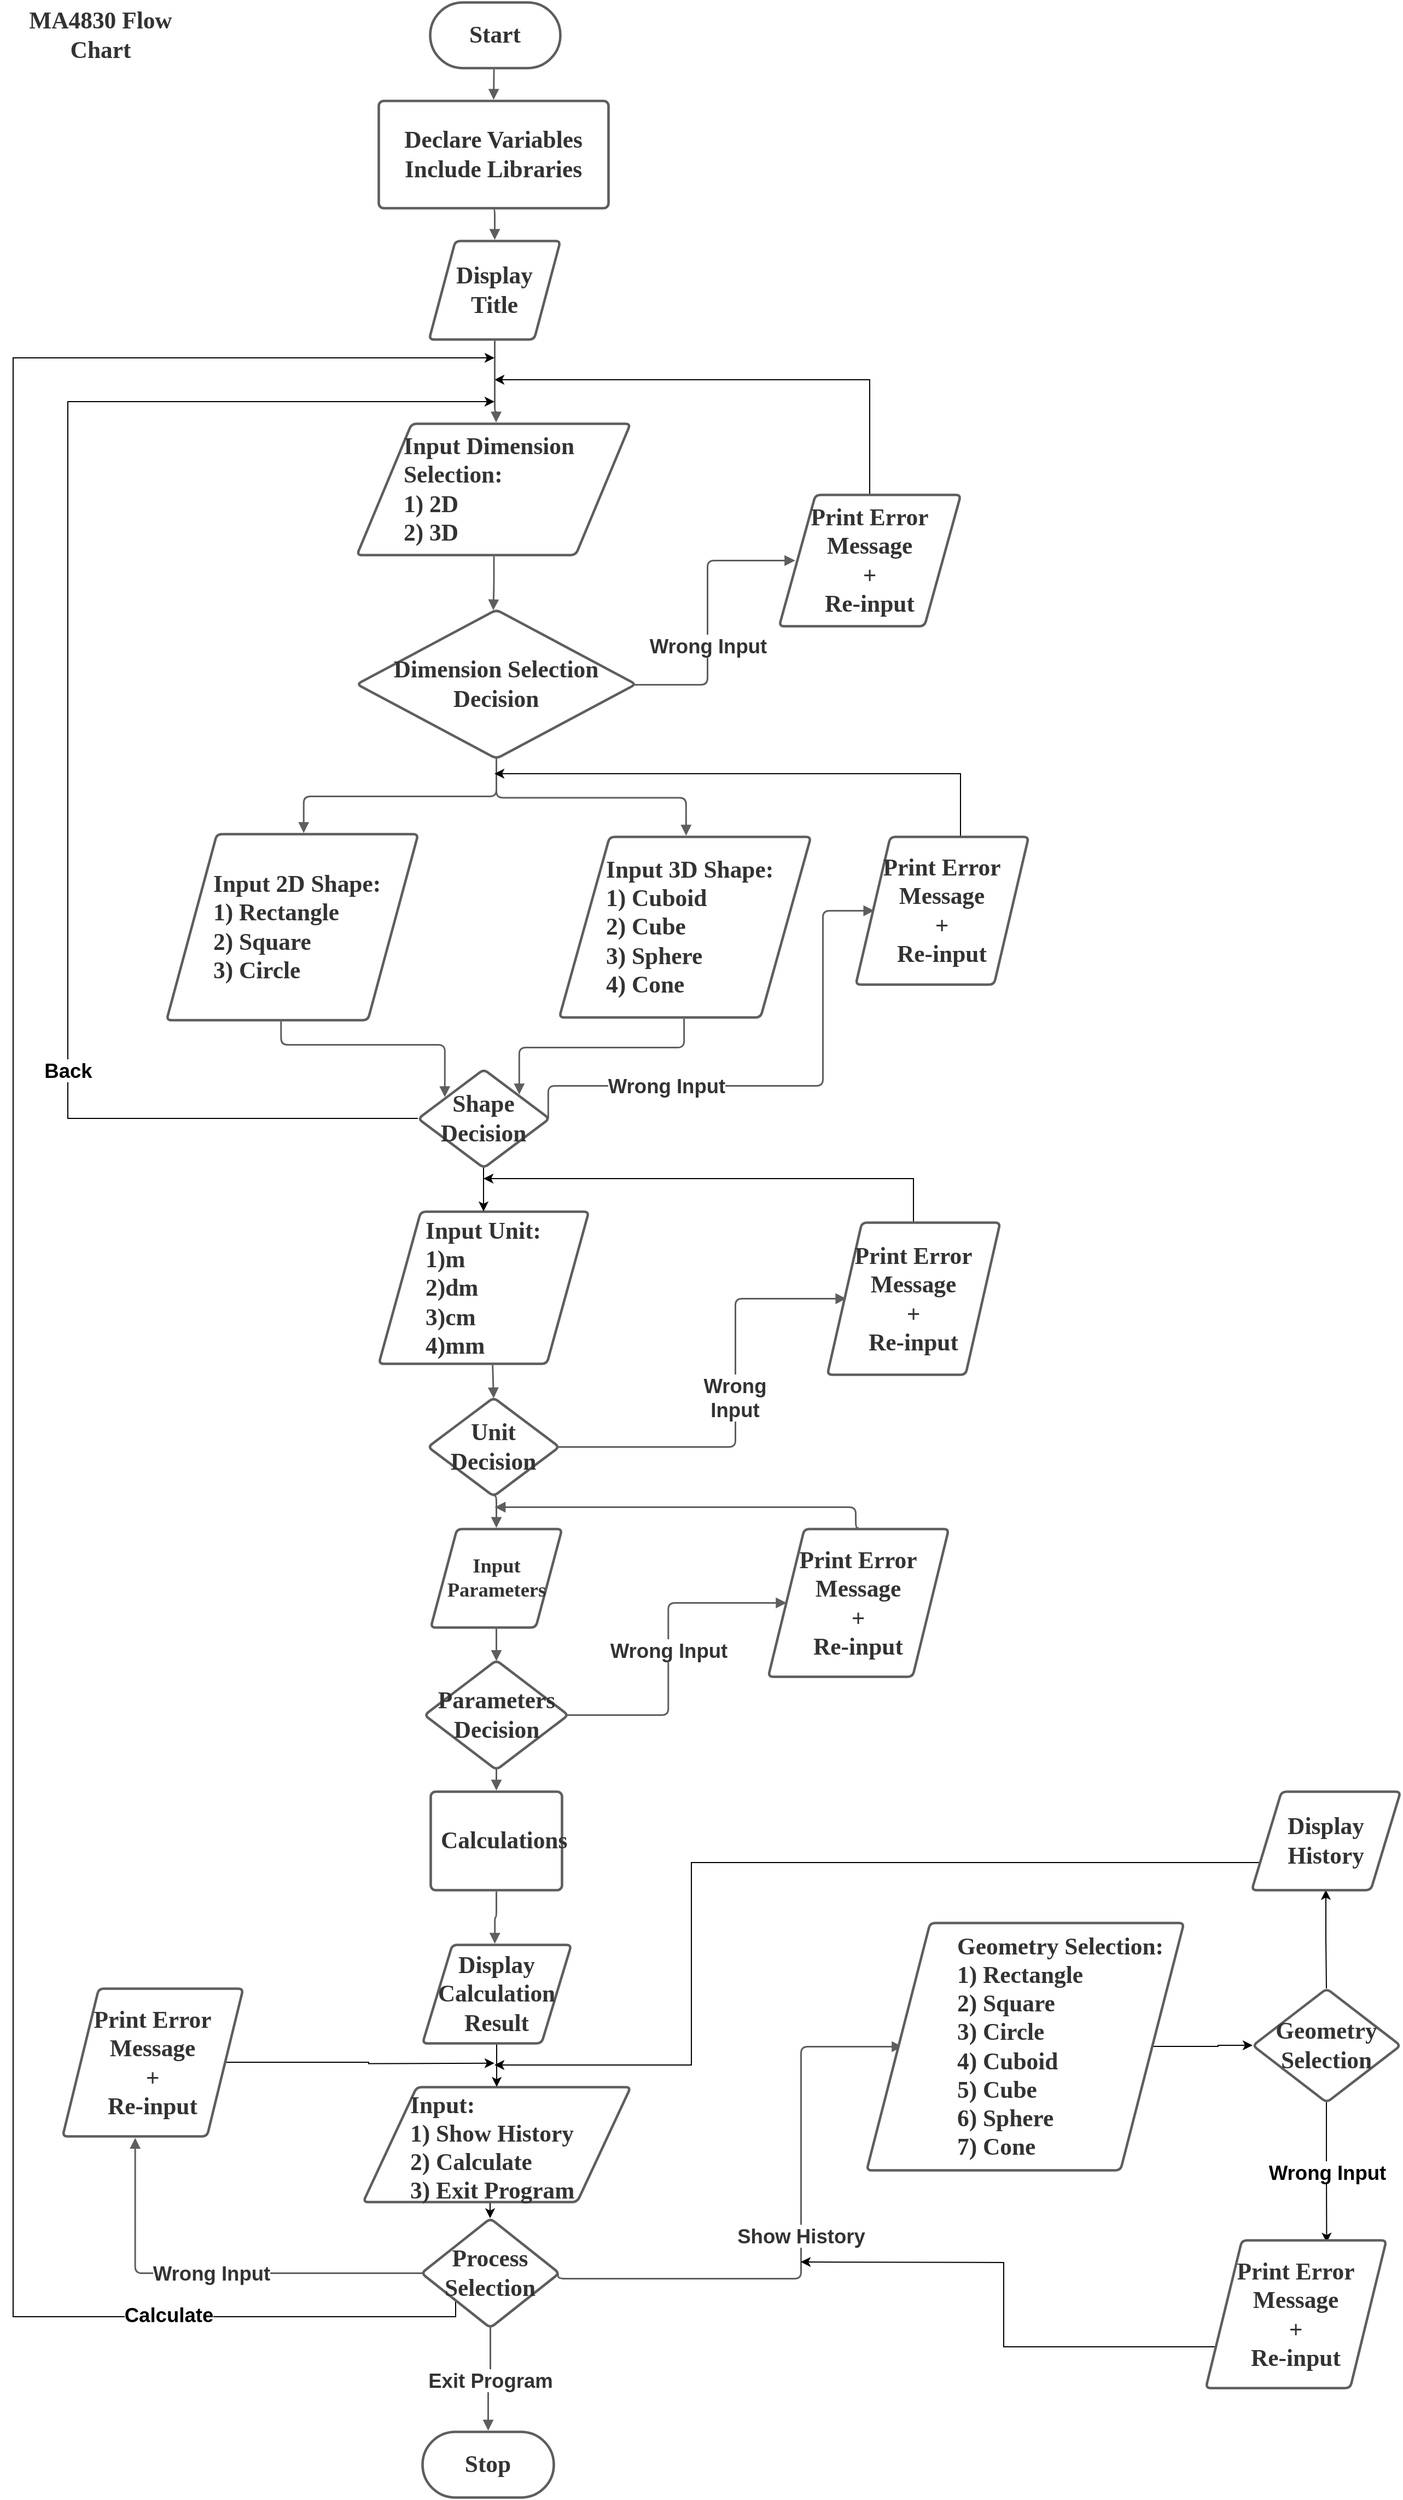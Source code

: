 <mxfile version="15.4.3" type="github">
  <diagram id="kI2vQrZrzZ44r8eud-3I" name="Page-1">
    <mxGraphModel dx="1730" dy="965" grid="1" gridSize="10" guides="1" tooltips="1" connect="1" arrows="1" fold="1" page="1" pageScale="1" pageWidth="827" pageHeight="1169" math="0" shadow="0">
      <root>
        <mxCell id="0" />
        <mxCell id="1" parent="0" />
        <UserObject label="Start" lucidchartObjectId="id5fOvrKopN_" id="xrCMUuAX0U-HE9B3E3C9-1">
          <mxCell style="html=1;overflow=block;blockSpacing=1;whiteSpace=wrap;rounded=1;arcSize=50;whiteSpace=wrap;fontSize=21.7;fontFamily=Liberation Serif;fontColor=#333333;fontStyle=1;spacing=3.8;strokeColor=#5e5e5e;strokeOpacity=100;strokeWidth=2.3;" vertex="1" parent="1">
            <mxGeometry x="421" y="15" width="119" height="60" as="geometry" />
          </mxCell>
        </UserObject>
        <UserObject label="MA4830 Flow Chart" lucidchartObjectId="yd5fB~VPbJ2A" id="xrCMUuAX0U-HE9B3E3C9-2">
          <mxCell style="html=1;overflow=block;blockSpacing=1;whiteSpace=wrap;;whiteSpace=wrap;fontSize=21.7;fontFamily=Liberation Serif;fontColor=#333333;fontStyle=1;spacing=3.8;strokeOpacity=0;fillOpacity=0;rounded=1;absoluteArcSize=1;arcSize=9;fillColor=#ffffff;strokeWidth=2.3;" vertex="1" parent="1">
            <mxGeometry x="30" y="15" width="180" height="60" as="geometry" />
          </mxCell>
        </UserObject>
        <UserObject label="" lucidchartObjectId="ie5f6CUvp5D4" id="xrCMUuAX0U-HE9B3E3C9-3">
          <mxCell style="html=1;jettySize=18;whiteSpace=wrap;fontSize=13;strokeColor=#5E5E5E;strokeWidth=1.5;rounded=1;arcSize=12;edgeStyle=orthogonalEdgeStyle;startArrow=none;;endArrow=block;endFill=1;;exitX=0.49;exitY=1.019;exitPerimeter=0;entryX=0.5;entryY=-0.011;entryPerimeter=0;" edge="1" parent="1" source="xrCMUuAX0U-HE9B3E3C9-1" target="xrCMUuAX0U-HE9B3E3C9-5">
            <mxGeometry width="100" height="100" relative="1" as="geometry">
              <Array as="points" />
            </mxGeometry>
          </mxCell>
        </UserObject>
        <UserObject label="Display Title" lucidchartObjectId="2f5fBzPkaYoD" id="xrCMUuAX0U-HE9B3E3C9-4">
          <mxCell style="html=1;overflow=block;blockSpacing=1;whiteSpace=wrap;shape=parallelogram;perimeter=parallelogramPerimeter;anchorPointDirection=0;whiteSpace=wrap;fontSize=21.7;fontFamily=Liberation Serif;fontColor=#333333;fontStyle=1;spacing=3.8;strokeColor=#5e5e5e;strokeOpacity=100;rounded=1;absoluteArcSize=1;arcSize=9;strokeWidth=2.3;" vertex="1" parent="1">
            <mxGeometry x="420" y="233" width="120" height="90" as="geometry" />
          </mxCell>
        </UserObject>
        <UserObject label="Declare Variables&#xa;Include Libraries" lucidchartObjectId="0g5fbqkDcxdL" id="xrCMUuAX0U-HE9B3E3C9-5">
          <mxCell style="html=1;overflow=block;blockSpacing=1;whiteSpace=wrap;;whiteSpace=wrap;fontSize=21.7;fontFamily=Liberation Serif;fontColor=#333333;fontStyle=1;spacing=9;strokeColor=#5e5e5e;strokeOpacity=100;rounded=1;absoluteArcSize=1;arcSize=9;strokeWidth=2.3;" vertex="1" parent="1">
            <mxGeometry x="374" y="105" width="210" height="98" as="geometry" />
          </mxCell>
        </UserObject>
        <UserObject label="" lucidchartObjectId="th5fEdYgW_a2" id="xrCMUuAX0U-HE9B3E3C9-6">
          <mxCell style="html=1;jettySize=18;whiteSpace=wrap;fontSize=13;strokeColor=#5E5E5E;strokeWidth=1.5;rounded=1;arcSize=12;edgeStyle=orthogonalEdgeStyle;startArrow=none;;endArrow=block;endFill=1;;exitX=0.5;exitY=1.011;exitPerimeter=0;entryX=0.5;entryY=-0.012;entryPerimeter=0;" edge="1" parent="1" source="xrCMUuAX0U-HE9B3E3C9-5" target="xrCMUuAX0U-HE9B3E3C9-4">
            <mxGeometry width="100" height="100" relative="1" as="geometry">
              <Array as="points" />
            </mxGeometry>
          </mxCell>
        </UserObject>
        <UserObject label="&lt;blockquote style=&quot;margin: 0 0 0 40px ; border: none ; padding: 0px&quot;&gt;Input Dimension Selection:&lt;br&gt;1) 2D&lt;br&gt;2) 3D&lt;/blockquote&gt;" lucidchartObjectId="un5fELaJod.b" id="xrCMUuAX0U-HE9B3E3C9-7">
          <mxCell style="html=1;overflow=block;blockSpacing=1;whiteSpace=wrap;shape=parallelogram;perimeter=parallelogramPerimeter;anchorPointDirection=0;whiteSpace=wrap;fontSize=21.7;fontFamily=Liberation Serif;fontColor=#333333;fontStyle=1;align=left;spacing=3.8;verticalAlign=middle;strokeColor=#5e5e5e;strokeOpacity=100;rounded=1;absoluteArcSize=1;arcSize=9;strokeWidth=2.3;" vertex="1" parent="1">
            <mxGeometry x="354" y="400" width="250" height="120" as="geometry" />
          </mxCell>
        </UserObject>
        <UserObject label="Dimension Selection Decision" lucidchartObjectId="Sp5fUQeobjtO" id="xrCMUuAX0U-HE9B3E3C9-8">
          <mxCell style="html=1;overflow=block;blockSpacing=1;whiteSpace=wrap;rhombus;whiteSpace=wrap;fontSize=21.7;fontFamily=Liberation Serif;fontColor=#333333;fontStyle=1;spacing=3.8;strokeColor=#5e5e5e;strokeOpacity=100;rounded=1;absoluteArcSize=1;arcSize=9;strokeWidth=2.3;" vertex="1" parent="1">
            <mxGeometry x="354" y="570" width="255" height="136" as="geometry" />
          </mxCell>
        </UserObject>
        <UserObject label="" lucidchartObjectId="gq5fBh49dih0" id="xrCMUuAX0U-HE9B3E3C9-9">
          <mxCell style="html=1;jettySize=18;whiteSpace=wrap;fontSize=13;strokeColor=#5E5E5E;strokeWidth=1.5;rounded=1;arcSize=12;edgeStyle=orthogonalEdgeStyle;startArrow=none;;endArrow=block;endFill=1;;exitX=0.501;exitY=1.01;exitPerimeter=0;entryX=0.489;entryY=0.003;entryPerimeter=0;" edge="1" parent="1" source="xrCMUuAX0U-HE9B3E3C9-7" target="xrCMUuAX0U-HE9B3E3C9-8">
            <mxGeometry width="100" height="100" relative="1" as="geometry">
              <Array as="points" />
            </mxGeometry>
          </mxCell>
        </UserObject>
        <UserObject label="" lucidchartObjectId="Mr5fP6FgwxgQ" id="xrCMUuAX0U-HE9B3E3C9-10">
          <mxCell style="html=1;jettySize=18;whiteSpace=wrap;fontSize=13;strokeColor=#5E5E5E;strokeWidth=1.5;rounded=1;arcSize=12;edgeStyle=orthogonalEdgeStyle;startArrow=none;;endArrow=block;endFill=1;;exitX=0.994;exitY=0.504;exitPerimeter=0;entryX=0.089;entryY=0.5;entryPerimeter=0;" edge="1" parent="1" source="xrCMUuAX0U-HE9B3E3C9-8" target="xrCMUuAX0U-HE9B3E3C9-12">
            <mxGeometry width="100" height="100" relative="1" as="geometry">
              <Array as="points" />
            </mxGeometry>
          </mxCell>
        </UserObject>
        <mxCell id="xrCMUuAX0U-HE9B3E3C9-11" value="Wrong Input" style="text;html=1;resizable=0;labelBackgroundColor=#ffffff;align=center;verticalAlign=middle;fontStyle=1;fontColor=#333333;;fontSize=18.3;" vertex="1" parent="xrCMUuAX0U-HE9B3E3C9-10">
          <mxGeometry x="-0.211" relative="1" as="geometry" />
        </mxCell>
        <mxCell id="xrCMUuAX0U-HE9B3E3C9-75" style="edgeStyle=orthogonalEdgeStyle;rounded=0;orthogonalLoop=1;jettySize=auto;html=1;exitX=0.5;exitY=0;exitDx=0;exitDy=0;" edge="1" parent="1" source="xrCMUuAX0U-HE9B3E3C9-12">
          <mxGeometry relative="1" as="geometry">
            <mxPoint x="480" y="360" as="targetPoint" />
            <Array as="points">
              <mxPoint x="823" y="360" />
            </Array>
          </mxGeometry>
        </mxCell>
        <UserObject label="Print Error Message&#xa;+&#xa;Re-input" lucidchartObjectId="7r5fq8ggOhDB" id="xrCMUuAX0U-HE9B3E3C9-12">
          <mxCell style="html=1;overflow=block;blockSpacing=1;whiteSpace=wrap;shape=parallelogram;perimeter=parallelogramPerimeter;anchorPointDirection=0;whiteSpace=wrap;fontSize=21.7;fontFamily=Liberation Serif;fontColor=#333333;fontStyle=1;spacing=3.8;strokeColor=#5e5e5e;strokeOpacity=100;rounded=1;absoluteArcSize=1;arcSize=9;strokeWidth=2.3;" vertex="1" parent="1">
            <mxGeometry x="740" y="465" width="166" height="120" as="geometry" />
          </mxCell>
        </UserObject>
        <UserObject label="&lt;blockquote style=&quot;margin: 0 0 0 40px ; border: none ; padding: 0px&quot;&gt;Input 2D Shape:&lt;br&gt;1) Rectangle&lt;br&gt;2) Square&lt;br&gt;3) Circle&lt;/blockquote&gt;" lucidchartObjectId="vy5frJKEllV-" id="xrCMUuAX0U-HE9B3E3C9-14">
          <mxCell style="html=1;overflow=block;blockSpacing=1;whiteSpace=wrap;shape=parallelogram;perimeter=parallelogramPerimeter;anchorPointDirection=0;whiteSpace=wrap;fontSize=21.7;fontFamily=Liberation Serif;fontColor=#333333;fontStyle=1;align=left;spacing=3.8;verticalAlign=middle;strokeColor=#5e5e5e;strokeOpacity=100;rounded=1;absoluteArcSize=1;arcSize=9;strokeWidth=2.3;" vertex="1" parent="1">
            <mxGeometry x="180" y="775" width="230" height="170" as="geometry" />
          </mxCell>
        </UserObject>
        <UserObject label="" lucidchartObjectId="Sz5fnYuEr-4i" id="xrCMUuAX0U-HE9B3E3C9-15">
          <mxCell style="html=1;jettySize=18;whiteSpace=wrap;fontSize=13;strokeColor=#5E5E5E;strokeWidth=1.5;rounded=1;arcSize=12;edgeStyle=orthogonalEdgeStyle;startArrow=none;;endArrow=block;endFill=1;;exitX=0.5;exitY=1.013;exitPerimeter=0;entryX=0.509;entryY=-0.01;entryPerimeter=0;" edge="1" parent="1" source="xrCMUuAX0U-HE9B3E3C9-4" target="xrCMUuAX0U-HE9B3E3C9-7">
            <mxGeometry width="100" height="100" relative="1" as="geometry">
              <Array as="points">
                <mxPoint x="480" y="389" />
              </Array>
            </mxGeometry>
          </mxCell>
        </UserObject>
        <UserObject label="&lt;blockquote style=&quot;margin: 0 0 0 40px ; border: none ; padding: 0px&quot;&gt;Input 3D Shape:&lt;br&gt;1) Cuboid&lt;br&gt;2) Cube&lt;br&gt;3) Sphere&lt;br&gt;4) Cone&lt;/blockquote&gt;" lucidchartObjectId="1z5f0OeKkEO4" id="xrCMUuAX0U-HE9B3E3C9-16">
          <mxCell style="html=1;overflow=block;blockSpacing=1;whiteSpace=wrap;shape=parallelogram;perimeter=parallelogramPerimeter;anchorPointDirection=0;whiteSpace=wrap;fontSize=21.7;fontFamily=Liberation Serif;fontColor=#333333;fontStyle=1;align=left;spacing=3.8;verticalAlign=middle;strokeColor=#5e5e5e;strokeOpacity=100;rounded=1;absoluteArcSize=1;arcSize=9;strokeWidth=2.3;" vertex="1" parent="1">
            <mxGeometry x="539" y="777.5" width="230" height="165" as="geometry" />
          </mxCell>
        </UserObject>
        <UserObject label="" lucidchartObjectId="CA5fl1OGlUrJ" id="xrCMUuAX0U-HE9B3E3C9-17">
          <mxCell style="html=1;jettySize=18;whiteSpace=wrap;fontSize=13;strokeColor=#5E5E5E;strokeWidth=1.5;rounded=1;arcSize=12;edgeStyle=orthogonalEdgeStyle;startArrow=none;;endArrow=block;endFill=1;;exitX=0.5;exitY=0.999;exitPerimeter=0;entryX=0.545;entryY=-0.006;entryPerimeter=0;" edge="1" parent="1" source="xrCMUuAX0U-HE9B3E3C9-8" target="xrCMUuAX0U-HE9B3E3C9-14">
            <mxGeometry width="100" height="100" relative="1" as="geometry">
              <Array as="points" />
            </mxGeometry>
          </mxCell>
        </UserObject>
        <UserObject label="" lucidchartObjectId="JA5fWTxtqYiY" id="xrCMUuAX0U-HE9B3E3C9-18">
          <mxCell style="html=1;jettySize=18;whiteSpace=wrap;fontSize=13;strokeColor=#5E5E5E;strokeWidth=1.5;rounded=1;arcSize=12;edgeStyle=orthogonalEdgeStyle;startArrow=none;;endArrow=block;endFill=1;;exitX=0.5;exitY=0.999;exitPerimeter=0;entryX=0.504;entryY=-0.007;entryPerimeter=0;" edge="1" parent="1" source="xrCMUuAX0U-HE9B3E3C9-8" target="xrCMUuAX0U-HE9B3E3C9-16">
            <mxGeometry width="100" height="100" relative="1" as="geometry">
              <Array as="points" />
            </mxGeometry>
          </mxCell>
        </UserObject>
        <UserObject label="" lucidchartObjectId="xC5fhrha.z2J" id="xrCMUuAX0U-HE9B3E3C9-20">
          <mxCell style="html=1;jettySize=18;whiteSpace=wrap;fontSize=13;strokeColor=#5E5E5E;strokeWidth=1.5;rounded=1;arcSize=12;edgeStyle=orthogonalEdgeStyle;startArrow=none;;endArrow=block;endFill=1;;exitX=0.455;exitY=1.006;exitPerimeter=0;entryX=0.203;entryY=0.281;entryPerimeter=0;" edge="1" parent="1" source="xrCMUuAX0U-HE9B3E3C9-14" target="xrCMUuAX0U-HE9B3E3C9-19">
            <mxGeometry width="100" height="100" relative="1" as="geometry">
              <Array as="points" />
            </mxGeometry>
          </mxCell>
        </UserObject>
        <UserObject label="" lucidchartObjectId="zC5fNO6wA.~Z" id="xrCMUuAX0U-HE9B3E3C9-21">
          <mxCell style="html=1;jettySize=18;whiteSpace=wrap;fontSize=13;strokeColor=#5E5E5E;strokeWidth=1.5;rounded=1;arcSize=12;edgeStyle=orthogonalEdgeStyle;startArrow=none;;endArrow=block;endFill=1;;exitX=0.496;exitY=1.007;exitPerimeter=0;entryX=0.77;entryY=0.254;entryPerimeter=0;" edge="1" parent="1" source="xrCMUuAX0U-HE9B3E3C9-16" target="xrCMUuAX0U-HE9B3E3C9-19">
            <mxGeometry width="100" height="100" relative="1" as="geometry">
              <Array as="points">
                <mxPoint x="653" y="970" />
                <mxPoint x="502" y="970" />
              </Array>
            </mxGeometry>
          </mxCell>
        </UserObject>
        <mxCell id="xrCMUuAX0U-HE9B3E3C9-85" style="edgeStyle=orthogonalEdgeStyle;rounded=0;orthogonalLoop=1;jettySize=auto;html=1;exitX=0.5;exitY=0;exitDx=0;exitDy=0;" edge="1" parent="1" source="xrCMUuAX0U-HE9B3E3C9-22">
          <mxGeometry relative="1" as="geometry">
            <mxPoint x="480" y="720" as="targetPoint" />
            <Array as="points">
              <mxPoint x="906" y="720" />
            </Array>
          </mxGeometry>
        </mxCell>
        <UserObject label="Print Error Message&#xa;+&#xa;Re-input" lucidchartObjectId="~C5fOorz6Ydm" id="xrCMUuAX0U-HE9B3E3C9-22">
          <mxCell style="html=1;overflow=block;blockSpacing=1;whiteSpace=wrap;shape=parallelogram;perimeter=parallelogramPerimeter;anchorPointDirection=0;whiteSpace=wrap;fontSize=21.7;fontFamily=Liberation Serif;fontColor=#333333;fontStyle=1;spacing=3.8;strokeColor=#5e5e5e;strokeOpacity=100;rounded=1;absoluteArcSize=1;arcSize=9;strokeWidth=2.3;" vertex="1" parent="1">
            <mxGeometry x="810" y="777.5" width="158" height="135" as="geometry" />
          </mxCell>
        </UserObject>
        <UserObject label="" lucidchartObjectId="fD5f4LsjA2M9" id="xrCMUuAX0U-HE9B3E3C9-23">
          <mxCell style="html=1;jettySize=18;whiteSpace=wrap;fontSize=13;strokeColor=#5E5E5E;strokeWidth=1.5;rounded=1;arcSize=12;edgeStyle=orthogonalEdgeStyle;startArrow=none;;endArrow=block;endFill=1;;exitX=0.991;exitY=0.5;exitPerimeter=0;entryX=0.107;entryY=0.5;entryPerimeter=0;" edge="1" parent="1" source="xrCMUuAX0U-HE9B3E3C9-19" target="xrCMUuAX0U-HE9B3E3C9-22">
            <mxGeometry width="100" height="100" relative="1" as="geometry">
              <Array as="points">
                <mxPoint x="780" y="1005" />
                <mxPoint x="780" y="845" />
              </Array>
            </mxGeometry>
          </mxCell>
        </UserObject>
        <mxCell id="xrCMUuAX0U-HE9B3E3C9-24" value="Wrong Input" style="text;html=1;resizable=0;labelBackgroundColor=#ffffff;align=center;verticalAlign=middle;fontStyle=1;fontColor=#333333;;fontSize=18.3;" vertex="1" parent="xrCMUuAX0U-HE9B3E3C9-23">
          <mxGeometry relative="1" as="geometry">
            <mxPoint x="-106" as="offset" />
          </mxGeometry>
        </mxCell>
        <UserObject label="&lt;blockquote style=&quot;margin: 0 0 0 40px ; border: none ; padding: 0px&quot;&gt;Input Unit:&lt;br&gt;1)m&lt;br&gt;2)dm&lt;br&gt;3)cm&lt;br&gt;4)mm &lt;/blockquote&gt;" lucidchartObjectId="4D5fDmPenOUp" id="xrCMUuAX0U-HE9B3E3C9-26">
          <mxCell style="html=1;overflow=block;blockSpacing=1;whiteSpace=wrap;shape=parallelogram;perimeter=parallelogramPerimeter;anchorPointDirection=0;whiteSpace=wrap;fontSize=21.7;fontFamily=Liberation Serif;fontColor=#333333;fontStyle=1;align=left;spacing=3.8;verticalAlign=middle;strokeColor=#5e5e5e;strokeOpacity=100;rounded=1;absoluteArcSize=1;arcSize=9;strokeWidth=2.3;" vertex="1" parent="1">
            <mxGeometry x="374" y="1120" width="192" height="139" as="geometry" />
          </mxCell>
        </UserObject>
        <UserObject label="Unit Decision" lucidchartObjectId="PH5f2gU5evYO" id="xrCMUuAX0U-HE9B3E3C9-28">
          <mxCell style="html=1;overflow=block;blockSpacing=1;whiteSpace=wrap;rhombus;whiteSpace=wrap;fontSize=21.7;fontFamily=Liberation Serif;fontColor=#333333;fontStyle=1;spacing=3.8;strokeColor=#5e5e5e;strokeOpacity=100;rounded=1;absoluteArcSize=1;arcSize=9;strokeWidth=2.3;" vertex="1" parent="1">
            <mxGeometry x="419" y="1290" width="120" height="90" as="geometry" />
          </mxCell>
        </UserObject>
        <UserObject label="" lucidchartObjectId="WH5ftkBfhMtk" id="xrCMUuAX0U-HE9B3E3C9-29">
          <mxCell style="html=1;jettySize=18;whiteSpace=wrap;fontSize=13;strokeColor=#5E5E5E;strokeWidth=1.5;rounded=1;arcSize=12;edgeStyle=orthogonalEdgeStyle;startArrow=none;;endArrow=block;endFill=1;;exitX=0.542;exitY=1.008;exitPerimeter=0;entryX=0.5;entryY=0.006;entryPerimeter=0;" edge="1" parent="1" source="xrCMUuAX0U-HE9B3E3C9-26" target="xrCMUuAX0U-HE9B3E3C9-28">
            <mxGeometry width="100" height="100" relative="1" as="geometry">
              <Array as="points" />
            </mxGeometry>
          </mxCell>
        </UserObject>
        <mxCell id="xrCMUuAX0U-HE9B3E3C9-87" style="edgeStyle=orthogonalEdgeStyle;rounded=0;orthogonalLoop=1;jettySize=auto;html=1;exitX=0.5;exitY=0;exitDx=0;exitDy=0;" edge="1" parent="1" source="xrCMUuAX0U-HE9B3E3C9-30">
          <mxGeometry relative="1" as="geometry">
            <mxPoint x="470" y="1090" as="targetPoint" />
            <Array as="points">
              <mxPoint x="863" y="1090" />
            </Array>
          </mxGeometry>
        </mxCell>
        <UserObject label="Print Error Message&#xa;+&#xa;Re-input" lucidchartObjectId="_H5fm.wZXNB6" id="xrCMUuAX0U-HE9B3E3C9-30">
          <mxCell style="html=1;overflow=block;blockSpacing=1;whiteSpace=wrap;shape=parallelogram;perimeter=parallelogramPerimeter;anchorPointDirection=0;whiteSpace=wrap;fontSize=21.7;fontFamily=Liberation Serif;fontColor=#333333;fontStyle=1;spacing=3.8;strokeColor=#5e5e5e;strokeOpacity=100;rounded=1;absoluteArcSize=1;arcSize=9;strokeWidth=2.3;" vertex="1" parent="1">
            <mxGeometry x="784" y="1130" width="158" height="139" as="geometry" />
          </mxCell>
        </UserObject>
        <UserObject label="Wrong Input" lucidchartObjectId="eI5fg3WwWF5i" id="xrCMUuAX0U-HE9B3E3C9-31">
          <mxCell style="html=1;jettySize=18;whiteSpace=wrap;fontSize=18.3;fontFamily=Helvetica;fontColor=#333333;fontStyle=1;strokeColor=#5E5E5E;strokeWidth=1.5;rounded=1;arcSize=12;edgeStyle=orthogonalEdgeStyle;startArrow=none;;endArrow=block;endFill=1;;exitX=0.991;exitY=0.5;exitPerimeter=0;entryX=0.11;entryY=0.5;entryPerimeter=0;" edge="1" parent="1" source="xrCMUuAX0U-HE9B3E3C9-28" target="xrCMUuAX0U-HE9B3E3C9-30">
            <mxGeometry x="0.038" width="100" height="100" relative="1" as="geometry">
              <Array as="points">
                <mxPoint x="700" y="1335" />
                <mxPoint x="700" y="1200" />
              </Array>
              <mxPoint as="offset" />
            </mxGeometry>
          </mxCell>
        </UserObject>
        <UserObject label="Input Parameters" lucidchartObjectId="RI5fBLg-GhKg" id="xrCMUuAX0U-HE9B3E3C9-33">
          <mxCell style="html=1;overflow=block;blockSpacing=1;whiteSpace=wrap;shape=parallelogram;perimeter=parallelogramPerimeter;anchorPointDirection=0;whiteSpace=wrap;fontSize=18.3;fontFamily=Liberation Serif;fontColor=#333333;fontStyle=1;spacing=3.8;strokeColor=#5e5e5e;strokeOpacity=100;rounded=1;absoluteArcSize=1;arcSize=9;strokeWidth=2.3;" vertex="1" parent="1">
            <mxGeometry x="421.5" y="1410" width="120" height="90" as="geometry" />
          </mxCell>
        </UserObject>
        <UserObject label="" lucidchartObjectId="6I5f-a8JKSxX" id="xrCMUuAX0U-HE9B3E3C9-34">
          <mxCell style="html=1;jettySize=18;whiteSpace=wrap;fontSize=13;strokeColor=#5E5E5E;strokeWidth=1.5;rounded=1;arcSize=12;edgeStyle=orthogonalEdgeStyle;startArrow=none;;endArrow=block;endFill=1;;exitX=0.5;exitY=0.994;exitPerimeter=0;entryX=0.5;entryY=-0.012;entryPerimeter=0;" edge="1" parent="1" source="xrCMUuAX0U-HE9B3E3C9-28" target="xrCMUuAX0U-HE9B3E3C9-33">
            <mxGeometry width="100" height="100" relative="1" as="geometry">
              <Array as="points" />
            </mxGeometry>
          </mxCell>
        </UserObject>
        <UserObject label="Parameters Decision" lucidchartObjectId="nJ5fkvSnHmwi" id="xrCMUuAX0U-HE9B3E3C9-35">
          <mxCell style="html=1;overflow=block;blockSpacing=1;whiteSpace=wrap;rhombus;whiteSpace=wrap;fontSize=21.7;fontFamily=Liberation Serif;fontColor=#333333;fontStyle=1;spacing=3.8;strokeColor=#5e5e5e;strokeOpacity=100;rounded=1;absoluteArcSize=1;arcSize=9;strokeWidth=2.3;" vertex="1" parent="1">
            <mxGeometry x="415.75" y="1530" width="131.5" height="100" as="geometry" />
          </mxCell>
        </UserObject>
        <UserObject label="Print Error Message&#xa;+&#xa;Re-input" lucidchartObjectId="EJ5fNvMj9TCA" id="xrCMUuAX0U-HE9B3E3C9-36">
          <mxCell style="html=1;overflow=block;blockSpacing=1;whiteSpace=wrap;shape=parallelogram;perimeter=parallelogramPerimeter;anchorPointDirection=0;whiteSpace=wrap;fontSize=21.7;fontFamily=Liberation Serif;fontColor=#333333;fontStyle=1;spacing=3.8;strokeColor=#5e5e5e;strokeOpacity=100;rounded=1;absoluteArcSize=1;arcSize=9;strokeWidth=2.3;" vertex="1" parent="1">
            <mxGeometry x="730" y="1410" width="165" height="135" as="geometry" />
          </mxCell>
        </UserObject>
        <UserObject label="" lucidchartObjectId="OJ5fyjQla1ed" id="xrCMUuAX0U-HE9B3E3C9-37">
          <mxCell style="html=1;jettySize=18;whiteSpace=wrap;fontSize=13;strokeColor=#5E5E5E;strokeWidth=1.5;rounded=1;arcSize=12;edgeStyle=orthogonalEdgeStyle;startArrow=none;;endArrow=block;endFill=1;;exitX=0.5;exitY=1.013;exitPerimeter=0;entryX=0.5;entryY=0.006;entryPerimeter=0;" edge="1" parent="1" source="xrCMUuAX0U-HE9B3E3C9-33" target="xrCMUuAX0U-HE9B3E3C9-35">
            <mxGeometry width="100" height="100" relative="1" as="geometry">
              <Array as="points" />
            </mxGeometry>
          </mxCell>
        </UserObject>
        <UserObject label="" lucidchartObjectId="1J5f4uK87A0X" id="xrCMUuAX0U-HE9B3E3C9-38">
          <mxCell style="html=1;jettySize=18;whiteSpace=wrap;fontSize=13;strokeColor=#5E5E5E;strokeWidth=1.5;rounded=1;arcSize=12;edgeStyle=orthogonalEdgeStyle;startArrow=none;;endArrow=block;endFill=1;;exitX=0.5;exitY=-0.008;exitPerimeter=0;" edge="1" parent="1" source="xrCMUuAX0U-HE9B3E3C9-36">
            <mxGeometry width="100" height="100" relative="1" as="geometry">
              <Array as="points">
                <mxPoint x="810" y="1409" />
                <mxPoint x="810" y="1390" />
                <mxPoint x="515" y="1390" />
              </Array>
              <mxPoint x="480" y="1390" as="targetPoint" />
            </mxGeometry>
          </mxCell>
        </UserObject>
        <UserObject label="" lucidchartObjectId="_J5fzFXr6DmU" id="xrCMUuAX0U-HE9B3E3C9-39">
          <mxCell style="html=1;jettySize=18;whiteSpace=wrap;fontSize=18.3;fontFamily=Liberation Serif;fontColor=#333333;fontStyle=1;strokeColor=#5E5E5E;strokeWidth=1.5;rounded=1;arcSize=12;edgeStyle=orthogonalEdgeStyle;startArrow=none;;endArrow=block;endFill=1;;exitX=0.991;exitY=0.5;exitPerimeter=0;entryX=0.102;entryY=0.5;entryPerimeter=0;" edge="1" parent="1" source="xrCMUuAX0U-HE9B3E3C9-35" target="xrCMUuAX0U-HE9B3E3C9-36">
            <mxGeometry width="100" height="100" relative="1" as="geometry">
              <Array as="points" />
            </mxGeometry>
          </mxCell>
        </UserObject>
        <mxCell id="xrCMUuAX0U-HE9B3E3C9-40" value="Wrong Input" style="text;html=1;resizable=0;labelBackgroundColor=#ffffff;align=center;verticalAlign=middle;fontStyle=1;fontColor=#333333;;fontSize=18.3;" vertex="1" parent="xrCMUuAX0U-HE9B3E3C9-39">
          <mxGeometry relative="1" as="geometry" />
        </mxCell>
        <UserObject label="Calculations" lucidchartObjectId="AK5fhkReS171" id="xrCMUuAX0U-HE9B3E3C9-41">
          <mxCell style="html=1;overflow=block;blockSpacing=1;whiteSpace=wrap;;whiteSpace=wrap;fontSize=21.7;fontFamily=Liberation Serif;fontColor=#333333;fontStyle=1;spacing=9;strokeColor=#5e5e5e;strokeOpacity=100;rounded=1;absoluteArcSize=1;arcSize=9;strokeWidth=2.3;" vertex="1" parent="1">
            <mxGeometry x="421.5" y="1650" width="120" height="90" as="geometry" />
          </mxCell>
        </UserObject>
        <UserObject label="" lucidchartObjectId="PL5fUp46htAI" id="xrCMUuAX0U-HE9B3E3C9-42">
          <mxCell style="html=1;jettySize=18;whiteSpace=wrap;fontSize=13;strokeColor=#5E5E5E;strokeWidth=1.5;rounded=1;arcSize=12;edgeStyle=orthogonalEdgeStyle;startArrow=none;;endArrow=block;endFill=1;;exitX=0.5;exitY=0.994;exitPerimeter=0;entryX=0.5;entryY=-0.012;entryPerimeter=0;" edge="1" parent="1" source="xrCMUuAX0U-HE9B3E3C9-35" target="xrCMUuAX0U-HE9B3E3C9-41">
            <mxGeometry width="100" height="100" relative="1" as="geometry">
              <Array as="points" />
            </mxGeometry>
          </mxCell>
        </UserObject>
        <UserObject label="" lucidchartObjectId="fM5fpDPvMoBs" id="xrCMUuAX0U-HE9B3E3C9-44">
          <mxCell style="html=1;jettySize=18;whiteSpace=wrap;fontSize=13;strokeColor=#5E5E5E;strokeWidth=1.5;rounded=1;arcSize=12;edgeStyle=orthogonalEdgeStyle;startArrow=none;;endArrow=block;endFill=1;;exitX=0.5;exitY=1.013;exitPerimeter=0;entryX=0.486;entryY=-0.012;entryPerimeter=0;" edge="1" parent="1" source="xrCMUuAX0U-HE9B3E3C9-41" target="xrCMUuAX0U-HE9B3E3C9-43">
            <mxGeometry width="100" height="100" relative="1" as="geometry">
              <Array as="points" />
            </mxGeometry>
          </mxCell>
        </UserObject>
        <mxCell id="xrCMUuAX0U-HE9B3E3C9-106" style="edgeStyle=orthogonalEdgeStyle;rounded=0;orthogonalLoop=1;jettySize=auto;html=1;exitX=0;exitY=1;exitDx=0;exitDy=0;fontFamily=Helvetica;fontSize=18.3;startArrow=none;startFill=0;endArrow=classic;endFill=1;" edge="1" parent="1" source="xrCMUuAX0U-HE9B3E3C9-45">
          <mxGeometry relative="1" as="geometry">
            <mxPoint x="480" y="340" as="targetPoint" />
            <Array as="points">
              <mxPoint x="444" y="2130" />
              <mxPoint x="40" y="2130" />
              <mxPoint x="40" y="340" />
            </Array>
          </mxGeometry>
        </mxCell>
        <mxCell id="xrCMUuAX0U-HE9B3E3C9-108" value="&lt;b&gt;Calculate&lt;/b&gt;" style="edgeLabel;html=1;align=center;verticalAlign=middle;resizable=0;points=[];fontSize=18.3;fontFamily=Helvetica;" vertex="1" connectable="0" parent="xrCMUuAX0U-HE9B3E3C9-106">
          <mxGeometry x="-0.79" y="-2" relative="1" as="geometry">
            <mxPoint as="offset" />
          </mxGeometry>
        </mxCell>
        <UserObject label="Process Selection" lucidchartObjectId="6O5fi.cqhD7Y" id="xrCMUuAX0U-HE9B3E3C9-45">
          <mxCell style="html=1;overflow=block;blockSpacing=1;whiteSpace=wrap;rhombus;whiteSpace=wrap;fontSize=21.7;fontFamily=Liberation Serif;fontColor=#333333;fontStyle=1;spacing=3.8;strokeColor=#5e5e5e;strokeOpacity=100;rounded=1;absoluteArcSize=1;arcSize=9;strokeWidth=2.3;" vertex="1" parent="1">
            <mxGeometry x="413" y="2040" width="126" height="100" as="geometry" />
          </mxCell>
        </UserObject>
        <UserObject label="Stop" lucidchartObjectId="tP5fY5uQ17O4" id="xrCMUuAX0U-HE9B3E3C9-46">
          <mxCell style="html=1;overflow=block;blockSpacing=1;whiteSpace=wrap;rounded=1;arcSize=50;whiteSpace=wrap;fontSize=21.7;fontFamily=Liberation Serif;fontColor=#333333;fontStyle=1;spacing=3.8;strokeColor=#5e5e5e;strokeOpacity=100;strokeWidth=2.3;" vertex="1" parent="1">
            <mxGeometry x="414" y="2235" width="120" height="60" as="geometry" />
          </mxCell>
        </UserObject>
        <UserObject label="" lucidchartObjectId="zP5fJCGafh0r" id="xrCMUuAX0U-HE9B3E3C9-47">
          <mxCell style="html=1;jettySize=18;whiteSpace=wrap;fontSize=18.3;fontFamily=Liberation Serif;fontColor=#333333;fontStyle=1;strokeColor=#5E5E5E;strokeWidth=1.5;rounded=1;arcSize=12;edgeStyle=orthogonalEdgeStyle;startArrow=none;;endArrow=block;endFill=1;;exitX=0.5;exitY=0.994;exitPerimeter=0;entryX=0.5;entryY=-0.019;entryPerimeter=0;" edge="1" parent="1" source="xrCMUuAX0U-HE9B3E3C9-45" target="xrCMUuAX0U-HE9B3E3C9-46">
            <mxGeometry width="100" height="100" relative="1" as="geometry">
              <Array as="points" />
            </mxGeometry>
          </mxCell>
        </UserObject>
        <mxCell id="xrCMUuAX0U-HE9B3E3C9-48" value="Exit Program" style="text;html=1;resizable=0;labelBackgroundColor=#ffffff;align=center;verticalAlign=middle;fontStyle=1;fontColor=#333333;;fontSize=18.3;" vertex="1" parent="xrCMUuAX0U-HE9B3E3C9-47">
          <mxGeometry relative="1" as="geometry" />
        </mxCell>
        <mxCell id="xrCMUuAX0U-HE9B3E3C9-83" style="edgeStyle=orthogonalEdgeStyle;rounded=0;orthogonalLoop=1;jettySize=auto;html=1;exitX=0.5;exitY=1;exitDx=0;exitDy=0;entryX=0.5;entryY=0;entryDx=0;entryDy=0;" edge="1" parent="1" source="xrCMUuAX0U-HE9B3E3C9-49" target="xrCMUuAX0U-HE9B3E3C9-45">
          <mxGeometry relative="1" as="geometry" />
        </mxCell>
        <UserObject label="&lt;blockquote style=&quot;margin: 0 0 0 40px ; border: none ; padding: 0px&quot;&gt;Input:&lt;br&gt;1) Show History&lt;br&gt;2) Calculate&lt;br&gt;3) Exit Program&lt;/blockquote&gt;" lucidchartObjectId="VP5fszP5y5od" id="xrCMUuAX0U-HE9B3E3C9-49">
          <mxCell style="html=1;overflow=block;blockSpacing=1;shape=parallelogram;perimeter=parallelogramPerimeter;anchorPointDirection=0;whiteSpace=wrap;fontSize=21.7;fontFamily=Liberation Serif;fontColor=#333333;fontStyle=1;align=left;spacing=3.8;verticalAlign=middle;strokeColor=#5e5e5e;strokeOpacity=100;rounded=1;absoluteArcSize=1;arcSize=9;strokeWidth=2.3;labelPosition=center;verticalLabelPosition=middle;" vertex="1" parent="1">
            <mxGeometry x="359.75" y="1920" width="244.5" height="105" as="geometry" />
          </mxCell>
        </UserObject>
        <mxCell id="xrCMUuAX0U-HE9B3E3C9-102" style="edgeStyle=orthogonalEdgeStyle;rounded=0;orthogonalLoop=1;jettySize=auto;html=1;exitX=1;exitY=0.5;exitDx=0;exitDy=0;fontFamily=Helvetica;fontSize=18.3;startArrow=none;startFill=0;endArrow=classic;endFill=1;" edge="1" parent="1" source="xrCMUuAX0U-HE9B3E3C9-55">
          <mxGeometry relative="1" as="geometry">
            <mxPoint x="480" y="1898.333" as="targetPoint" />
          </mxGeometry>
        </mxCell>
        <UserObject label="Print Error Message&#xa;+&#xa;Re-input" lucidchartObjectId="47pgOAl9rz31" id="xrCMUuAX0U-HE9B3E3C9-55">
          <mxCell style="html=1;overflow=block;blockSpacing=1;whiteSpace=wrap;shape=parallelogram;perimeter=parallelogramPerimeter;anchorPointDirection=0;whiteSpace=wrap;fontSize=21.7;fontFamily=Liberation Serif;fontColor=#333333;fontStyle=1;spacing=3.8;strokeColor=#5e5e5e;strokeOpacity=100;rounded=1;absoluteArcSize=1;arcSize=9;strokeWidth=2.3;" vertex="1" parent="1">
            <mxGeometry x="85" y="1830" width="165" height="135" as="geometry" />
          </mxCell>
        </UserObject>
        <UserObject label="" lucidchartObjectId="caqgBAhe3P-J" id="xrCMUuAX0U-HE9B3E3C9-58">
          <mxCell style="html=1;jettySize=18;whiteSpace=wrap;fontSize=18.3;fontFamily=Liberation Serif;fontColor=#333333;fontStyle=1;strokeColor=#5E5E5E;strokeWidth=1.5;rounded=1;arcSize=12;edgeStyle=orthogonalEdgeStyle;startArrow=none;;endArrow=block;endFill=1;;exitX=0.991;exitY=0.5;exitPerimeter=0;entryX=0.113;entryY=0.5;entryPerimeter=0;" edge="1" parent="1" source="xrCMUuAX0U-HE9B3E3C9-45" target="xrCMUuAX0U-HE9B3E3C9-60">
            <mxGeometry width="100" height="100" relative="1" as="geometry">
              <Array as="points">
                <mxPoint x="760" y="2095" />
                <mxPoint x="760" y="1883" />
              </Array>
            </mxGeometry>
          </mxCell>
        </UserObject>
        <mxCell id="xrCMUuAX0U-HE9B3E3C9-59" value="Show History" style="text;html=1;resizable=0;labelBackgroundColor=#ffffff;align=center;verticalAlign=middle;fontStyle=1;fontColor=#333333;;fontSize=18.3;" vertex="1" parent="xrCMUuAX0U-HE9B3E3C9-58">
          <mxGeometry relative="1" as="geometry" />
        </mxCell>
        <mxCell id="xrCMUuAX0U-HE9B3E3C9-93" style="edgeStyle=orthogonalEdgeStyle;rounded=0;orthogonalLoop=1;jettySize=auto;html=1;exitX=1;exitY=0.5;exitDx=0;exitDy=0;entryX=0;entryY=0.5;entryDx=0;entryDy=0;fontFamily=Helvetica;" edge="1" parent="1" source="xrCMUuAX0U-HE9B3E3C9-60" target="xrCMUuAX0U-HE9B3E3C9-61">
          <mxGeometry relative="1" as="geometry" />
        </mxCell>
        <UserObject label="&lt;blockquote style=&quot;margin: 0 0 0 40px ; border: none ; padding: 0px&quot;&gt;&lt;/blockquote&gt;&lt;blockquote style=&quot;margin: 0 0 0 40px ; border: none ; padding: 0px&quot;&gt;&lt;blockquote style=&quot;margin: 0 0 0 40px ; border: none ; padding: 0px&quot;&gt;&lt;span&gt;&lt;div style=&quot;text-align: left&quot;&gt;&lt;span&gt;Geometry Selection:&lt;/span&gt;&lt;/div&gt;&lt;/span&gt;&lt;/blockquote&gt;&lt;blockquote style=&quot;margin: 0 0 0 40px ; border: none ; padding: 0px&quot;&gt;&lt;span&gt;&lt;div style=&quot;text-align: left&quot;&gt;&lt;span&gt;1) Rectangle&lt;/span&gt;&lt;/div&gt;&lt;/span&gt;&lt;/blockquote&gt;&lt;blockquote style=&quot;margin: 0 0 0 40px ; border: none ; padding: 0px&quot;&gt;&lt;span&gt;&lt;div style=&quot;text-align: left&quot;&gt;&lt;span&gt;2) Square&lt;/span&gt;&lt;/div&gt;&lt;/span&gt;&lt;/blockquote&gt;&lt;blockquote style=&quot;margin: 0 0 0 40px ; border: none ; padding: 0px&quot;&gt;&lt;span&gt;&lt;div style=&quot;text-align: left&quot;&gt;&lt;span&gt;3) Circle&lt;/span&gt;&lt;/div&gt;&lt;/span&gt;&lt;/blockquote&gt;&lt;blockquote style=&quot;margin: 0 0 0 40px ; border: none ; padding: 0px&quot;&gt;&lt;span&gt;&lt;div style=&quot;text-align: left&quot;&gt;&lt;span&gt;4) Cuboid&lt;/span&gt;&lt;/div&gt;&lt;/span&gt;&lt;/blockquote&gt;&lt;blockquote style=&quot;margin: 0 0 0 40px ; border: none ; padding: 0px&quot;&gt;&lt;span&gt;&lt;div style=&quot;text-align: left&quot;&gt;&lt;span&gt;5) Cube&lt;/span&gt;&lt;/div&gt;&lt;/span&gt;&lt;/blockquote&gt;&lt;blockquote style=&quot;margin: 0 0 0 40px ; border: none ; padding: 0px&quot;&gt;&lt;span&gt;&lt;div style=&quot;text-align: left&quot;&gt;&lt;span&gt;6) Sphere&lt;/span&gt;&lt;/div&gt;&lt;/span&gt;&lt;/blockquote&gt;&lt;blockquote style=&quot;margin: 0 0 0 40px ; border: none ; padding: 0px&quot;&gt;&lt;div style=&quot;text-align: left&quot;&gt;&lt;span&gt;7) Cone&lt;/span&gt;&lt;/div&gt;&lt;/blockquote&gt;&lt;/blockquote&gt;&lt;blockquote style=&quot;margin: 0 0 0 40px ; border: none ; padding: 0px&quot;&gt;&lt;/blockquote&gt;&lt;blockquote style=&quot;margin: 0 0 0 40px ; border: none ; padding: 0px&quot;&gt;&lt;/blockquote&gt;&lt;blockquote style=&quot;margin: 0 0 0 40px ; border: none ; padding: 0px&quot;&gt;&lt;/blockquote&gt;&lt;blockquote style=&quot;margin: 0 0 0 40px ; border: none ; padding: 0px&quot;&gt;&lt;/blockquote&gt;&lt;blockquote style=&quot;margin: 0 0 0 40px ; border: none ; padding: 0px&quot;&gt;&lt;/blockquote&gt;&lt;blockquote style=&quot;margin: 0 0 0 40px ; border: none ; padding: 0px&quot;&gt;&lt;/blockquote&gt;" lucidchartObjectId="kbqgr26UQBu0" id="xrCMUuAX0U-HE9B3E3C9-60">
          <mxCell style="overflow=block;blockSpacing=1;shape=parallelogram;perimeter=parallelogramPerimeter;anchorPointDirection=0;fontSize=21.7;fontFamily=Liberation Serif;fontColor=#333333;fontStyle=1;align=center;spacing=3.8;verticalAlign=middle;strokeColor=#5e5e5e;strokeOpacity=100;rounded=1;absoluteArcSize=1;arcSize=9;strokeWidth=2.3;whiteSpace=wrap;html=1;horizontal=1;" vertex="1" parent="1">
            <mxGeometry x="820" y="1770" width="290" height="226" as="geometry" />
          </mxCell>
        </UserObject>
        <mxCell id="xrCMUuAX0U-HE9B3E3C9-98" value="Wrong Input" style="edgeStyle=orthogonalEdgeStyle;rounded=0;orthogonalLoop=1;jettySize=auto;html=1;exitX=0.5;exitY=1;exitDx=0;exitDy=0;entryX=0.671;entryY=0.017;entryDx=0;entryDy=0;entryPerimeter=0;fontFamily=Helvetica;startArrow=none;startFill=0;endArrow=classic;endFill=1;fontStyle=1;fontSize=18.3;" edge="1" parent="1" source="xrCMUuAX0U-HE9B3E3C9-61" target="xrCMUuAX0U-HE9B3E3C9-62">
          <mxGeometry relative="1" as="geometry" />
        </mxCell>
        <UserObject label="Geometry Selection" lucidchartObjectId="gcqgqmHBen7Y" id="xrCMUuAX0U-HE9B3E3C9-61">
          <mxCell style="html=1;overflow=block;blockSpacing=1;whiteSpace=wrap;rhombus;whiteSpace=wrap;fontSize=21.7;fontFamily=Liberation Serif;fontColor=#333333;fontStyle=1;spacing=3.8;strokeColor=#5e5e5e;strokeOpacity=100;rounded=1;absoluteArcSize=1;arcSize=9;strokeWidth=2.3;" vertex="1" parent="1">
            <mxGeometry x="1173" y="1830" width="135" height="104" as="geometry" />
          </mxCell>
        </UserObject>
        <mxCell id="xrCMUuAX0U-HE9B3E3C9-97" style="edgeStyle=orthogonalEdgeStyle;rounded=0;orthogonalLoop=1;jettySize=auto;html=1;exitX=0;exitY=0.75;exitDx=0;exitDy=0;fontFamily=Helvetica;startArrow=none;startFill=0;endArrow=classic;endFill=1;" edge="1" parent="1" source="xrCMUuAX0U-HE9B3E3C9-62">
          <mxGeometry relative="1" as="geometry">
            <mxPoint x="760" y="2080" as="targetPoint" />
          </mxGeometry>
        </mxCell>
        <UserObject label="Print Error Message&#xa;+&#xa;Re-input" lucidchartObjectId="gcqgyRtt~NtO" id="xrCMUuAX0U-HE9B3E3C9-62">
          <mxCell style="html=1;overflow=block;blockSpacing=1;whiteSpace=wrap;shape=parallelogram;perimeter=parallelogramPerimeter;anchorPointDirection=0;whiteSpace=wrap;fontSize=21.7;fontFamily=Liberation Serif;fontColor=#333333;fontStyle=1;spacing=3.8;strokeColor=#5e5e5e;strokeOpacity=100;rounded=1;absoluteArcSize=1;arcSize=9;strokeWidth=2.3;" vertex="1" parent="1">
            <mxGeometry x="1130" y="2060" width="165" height="135" as="geometry" />
          </mxCell>
        </UserObject>
        <UserObject label="" lucidchartObjectId="9cqgT_GrF1mz" id="xrCMUuAX0U-HE9B3E3C9-66">
          <mxCell style="html=1;jettySize=18;whiteSpace=wrap;fontSize=18.3;fontFamily=Liberation Serif;fontColor=#333333;fontStyle=1;strokeColor=#5E5E5E;strokeWidth=1.5;rounded=1;arcSize=12;edgeStyle=orthogonalEdgeStyle;startArrow=none;;endArrow=block;endFill=1;;exitX=0.009;exitY=0.5;exitPerimeter=0;entryX=0.402;entryY=1.01;entryDx=0;entryDy=0;entryPerimeter=0;" edge="1" parent="1" source="xrCMUuAX0U-HE9B3E3C9-45" target="xrCMUuAX0U-HE9B3E3C9-55">
            <mxGeometry width="100" height="100" relative="1" as="geometry">
              <Array as="points">
                <mxPoint x="151" y="2090" />
              </Array>
              <mxPoint x="190" y="2110" as="targetPoint" />
            </mxGeometry>
          </mxCell>
        </UserObject>
        <mxCell id="xrCMUuAX0U-HE9B3E3C9-67" value="Wrong Input" style="text;html=1;resizable=0;labelBackgroundColor=#ffffff;align=center;verticalAlign=middle;fontStyle=1;fontColor=#333333;;fontSize=18.3;" vertex="1" parent="xrCMUuAX0U-HE9B3E3C9-66">
          <mxGeometry relative="1" as="geometry" />
        </mxCell>
        <mxCell id="xrCMUuAX0U-HE9B3E3C9-94" style="edgeStyle=orthogonalEdgeStyle;rounded=0;orthogonalLoop=1;jettySize=auto;html=1;exitX=0.5;exitY=1;exitDx=0;exitDy=0;entryX=0.5;entryY=0;entryDx=0;entryDy=0;fontFamily=Helvetica;endArrow=none;endFill=0;startArrow=classic;startFill=1;" edge="1" parent="1" source="xrCMUuAX0U-HE9B3E3C9-70" target="xrCMUuAX0U-HE9B3E3C9-61">
          <mxGeometry relative="1" as="geometry" />
        </mxCell>
        <mxCell id="xrCMUuAX0U-HE9B3E3C9-101" style="edgeStyle=orthogonalEdgeStyle;rounded=0;orthogonalLoop=1;jettySize=auto;html=1;exitX=0;exitY=0.75;exitDx=0;exitDy=0;fontFamily=Helvetica;fontSize=18.3;startArrow=none;startFill=0;endArrow=classic;endFill=1;" edge="1" parent="1" source="xrCMUuAX0U-HE9B3E3C9-70">
          <mxGeometry relative="1" as="geometry">
            <mxPoint x="480" y="1900" as="targetPoint" />
            <Array as="points">
              <mxPoint x="660" y="1715" />
              <mxPoint x="660" y="1900" />
            </Array>
          </mxGeometry>
        </mxCell>
        <UserObject label="Display History" lucidchartObjectId="teqgX6eRFG04" id="xrCMUuAX0U-HE9B3E3C9-70">
          <mxCell style="html=1;overflow=block;blockSpacing=1;whiteSpace=wrap;shape=parallelogram;perimeter=parallelogramPerimeter;anchorPointDirection=0;whiteSpace=wrap;fontSize=21.7;fontFamily=Liberation Serif;fontColor=#333333;fontStyle=1;spacing=3.8;strokeColor=#5e5e5e;strokeOpacity=100;rounded=1;absoluteArcSize=1;arcSize=9;strokeWidth=2.3;" vertex="1" parent="1">
            <mxGeometry x="1172" y="1650" width="136" height="90" as="geometry" />
          </mxCell>
        </UserObject>
        <mxCell id="xrCMUuAX0U-HE9B3E3C9-78" style="edgeStyle=orthogonalEdgeStyle;rounded=0;orthogonalLoop=1;jettySize=auto;html=1;exitX=0.5;exitY=1;exitDx=0;exitDy=0;entryX=0.5;entryY=0;entryDx=0;entryDy=0;" edge="1" parent="1" source="xrCMUuAX0U-HE9B3E3C9-19" target="xrCMUuAX0U-HE9B3E3C9-26">
          <mxGeometry relative="1" as="geometry" />
        </mxCell>
        <mxCell id="xrCMUuAX0U-HE9B3E3C9-104" value="&lt;b&gt;Back&lt;/b&gt;" style="edgeStyle=orthogonalEdgeStyle;rounded=0;orthogonalLoop=1;jettySize=auto;html=1;exitX=0;exitY=0.5;exitDx=0;exitDy=0;fontFamily=Helvetica;fontSize=18.3;startArrow=none;startFill=0;endArrow=classic;endFill=1;" edge="1" parent="1" source="xrCMUuAX0U-HE9B3E3C9-19">
          <mxGeometry x="-0.466" relative="1" as="geometry">
            <mxPoint x="480" y="380" as="targetPoint" />
            <Array as="points">
              <mxPoint x="90" y="1035" />
              <mxPoint x="90" y="380" />
              <mxPoint x="480" y="380" />
            </Array>
            <mxPoint as="offset" />
          </mxGeometry>
        </mxCell>
        <UserObject label="Shape Decision" lucidchartObjectId="sC5fgC04QuE8" id="xrCMUuAX0U-HE9B3E3C9-19">
          <mxCell style="html=1;overflow=block;blockSpacing=1;whiteSpace=wrap;rhombus;whiteSpace=wrap;fontSize=21.7;fontFamily=Liberation Serif;fontColor=#333333;fontStyle=1;spacing=3.8;strokeColor=#5e5e5e;strokeOpacity=100;rounded=1;absoluteArcSize=1;arcSize=9;strokeWidth=2.3;" vertex="1" parent="1">
            <mxGeometry x="410" y="990" width="120" height="90" as="geometry" />
          </mxCell>
        </UserObject>
        <mxCell id="xrCMUuAX0U-HE9B3E3C9-82" style="edgeStyle=orthogonalEdgeStyle;rounded=0;orthogonalLoop=1;jettySize=auto;html=1;exitX=0.5;exitY=1;exitDx=0;exitDy=0;" edge="1" parent="1" source="xrCMUuAX0U-HE9B3E3C9-43" target="xrCMUuAX0U-HE9B3E3C9-49">
          <mxGeometry relative="1" as="geometry" />
        </mxCell>
        <UserObject label="Display Calculation Result" lucidchartObjectId="9L5fDVS6E8vw" id="xrCMUuAX0U-HE9B3E3C9-43">
          <mxCell style="html=1;overflow=block;blockSpacing=1;whiteSpace=wrap;shape=parallelogram;perimeter=parallelogramPerimeter;anchorPointDirection=0;whiteSpace=wrap;fontSize=21.7;fontFamily=Liberation Serif;fontColor=#333333;fontStyle=1;spacing=3.8;strokeColor=#5e5e5e;strokeOpacity=100;rounded=1;absoluteArcSize=1;arcSize=9;strokeWidth=2.3;" vertex="1" parent="1">
            <mxGeometry x="414" y="1790" width="136" height="90" as="geometry" />
          </mxCell>
        </UserObject>
      </root>
    </mxGraphModel>
  </diagram>
</mxfile>

